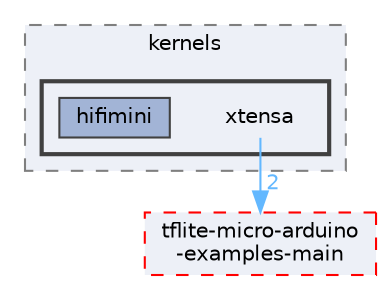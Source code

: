 digraph "Arduino/GetStartedWithMachineLearningOnArduino/tflite-micro-main/tensorflow/lite/micro/kernels/xtensa"
{
 // LATEX_PDF_SIZE
  bgcolor="transparent";
  edge [fontname=Helvetica,fontsize=10,labelfontname=Helvetica,labelfontsize=10];
  node [fontname=Helvetica,fontsize=10,shape=box,height=0.2,width=0.4];
  compound=true
  subgraph clusterdir_b6c0238bf43bfd1d4dcb41e0547317f7 {
    graph [ bgcolor="#edf0f7", pencolor="grey50", label="kernels", fontname=Helvetica,fontsize=10 style="filled,dashed", URL="dir_b6c0238bf43bfd1d4dcb41e0547317f7.html",tooltip=""]
  subgraph clusterdir_d58ff4dd329f0a29e2dfb9995cf54acb {
    graph [ bgcolor="#edf0f7", pencolor="grey25", label="", fontname=Helvetica,fontsize=10 style="filled,bold", URL="dir_d58ff4dd329f0a29e2dfb9995cf54acb.html",tooltip=""]
    dir_d58ff4dd329f0a29e2dfb9995cf54acb [shape=plaintext, label="xtensa"];
  dir_5898bfc7b3d84f4b03414dc8380fbf4a [label="hifimini", fillcolor="#a2b4d6", color="grey25", style="filled", URL="dir_5898bfc7b3d84f4b03414dc8380fbf4a.html",tooltip=""];
  }
  }
  dir_0d2ed21f8b79a9b0d8abfa821a489de0 [label="tflite-micro-arduino\l-examples-main", fillcolor="#edf0f7", color="red", style="filled,dashed", URL="dir_0d2ed21f8b79a9b0d8abfa821a489de0.html",tooltip=""];
  dir_d58ff4dd329f0a29e2dfb9995cf54acb->dir_0d2ed21f8b79a9b0d8abfa821a489de0 [headlabel="2", labeldistance=1.5 headhref="dir_000360_000335.html" href="dir_000360_000335.html" color="steelblue1" fontcolor="steelblue1"];
}
